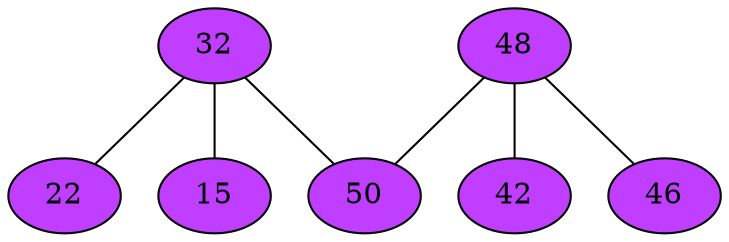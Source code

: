 strict graph {
32[label="32" style=filled fillcolor="darkorchid1"];
32 -- 50
32 -- 22
32 -- 15
48[label="48" style=filled fillcolor="darkorchid1"];
48 -- 50
48 -- 42
48 -- 46
50[label="50" style=filled fillcolor="darkorchid1"];
50 -- 32
50 -- 48
22[label="22" style=filled fillcolor="darkorchid1"];
22 -- 32
42[label="42" style=filled fillcolor="darkorchid1"];
42 -- 48
46[label="46" style=filled fillcolor="darkorchid1"];
46 -- 48
15[label="15" style=filled fillcolor="darkorchid1"];
15 -- 32
}